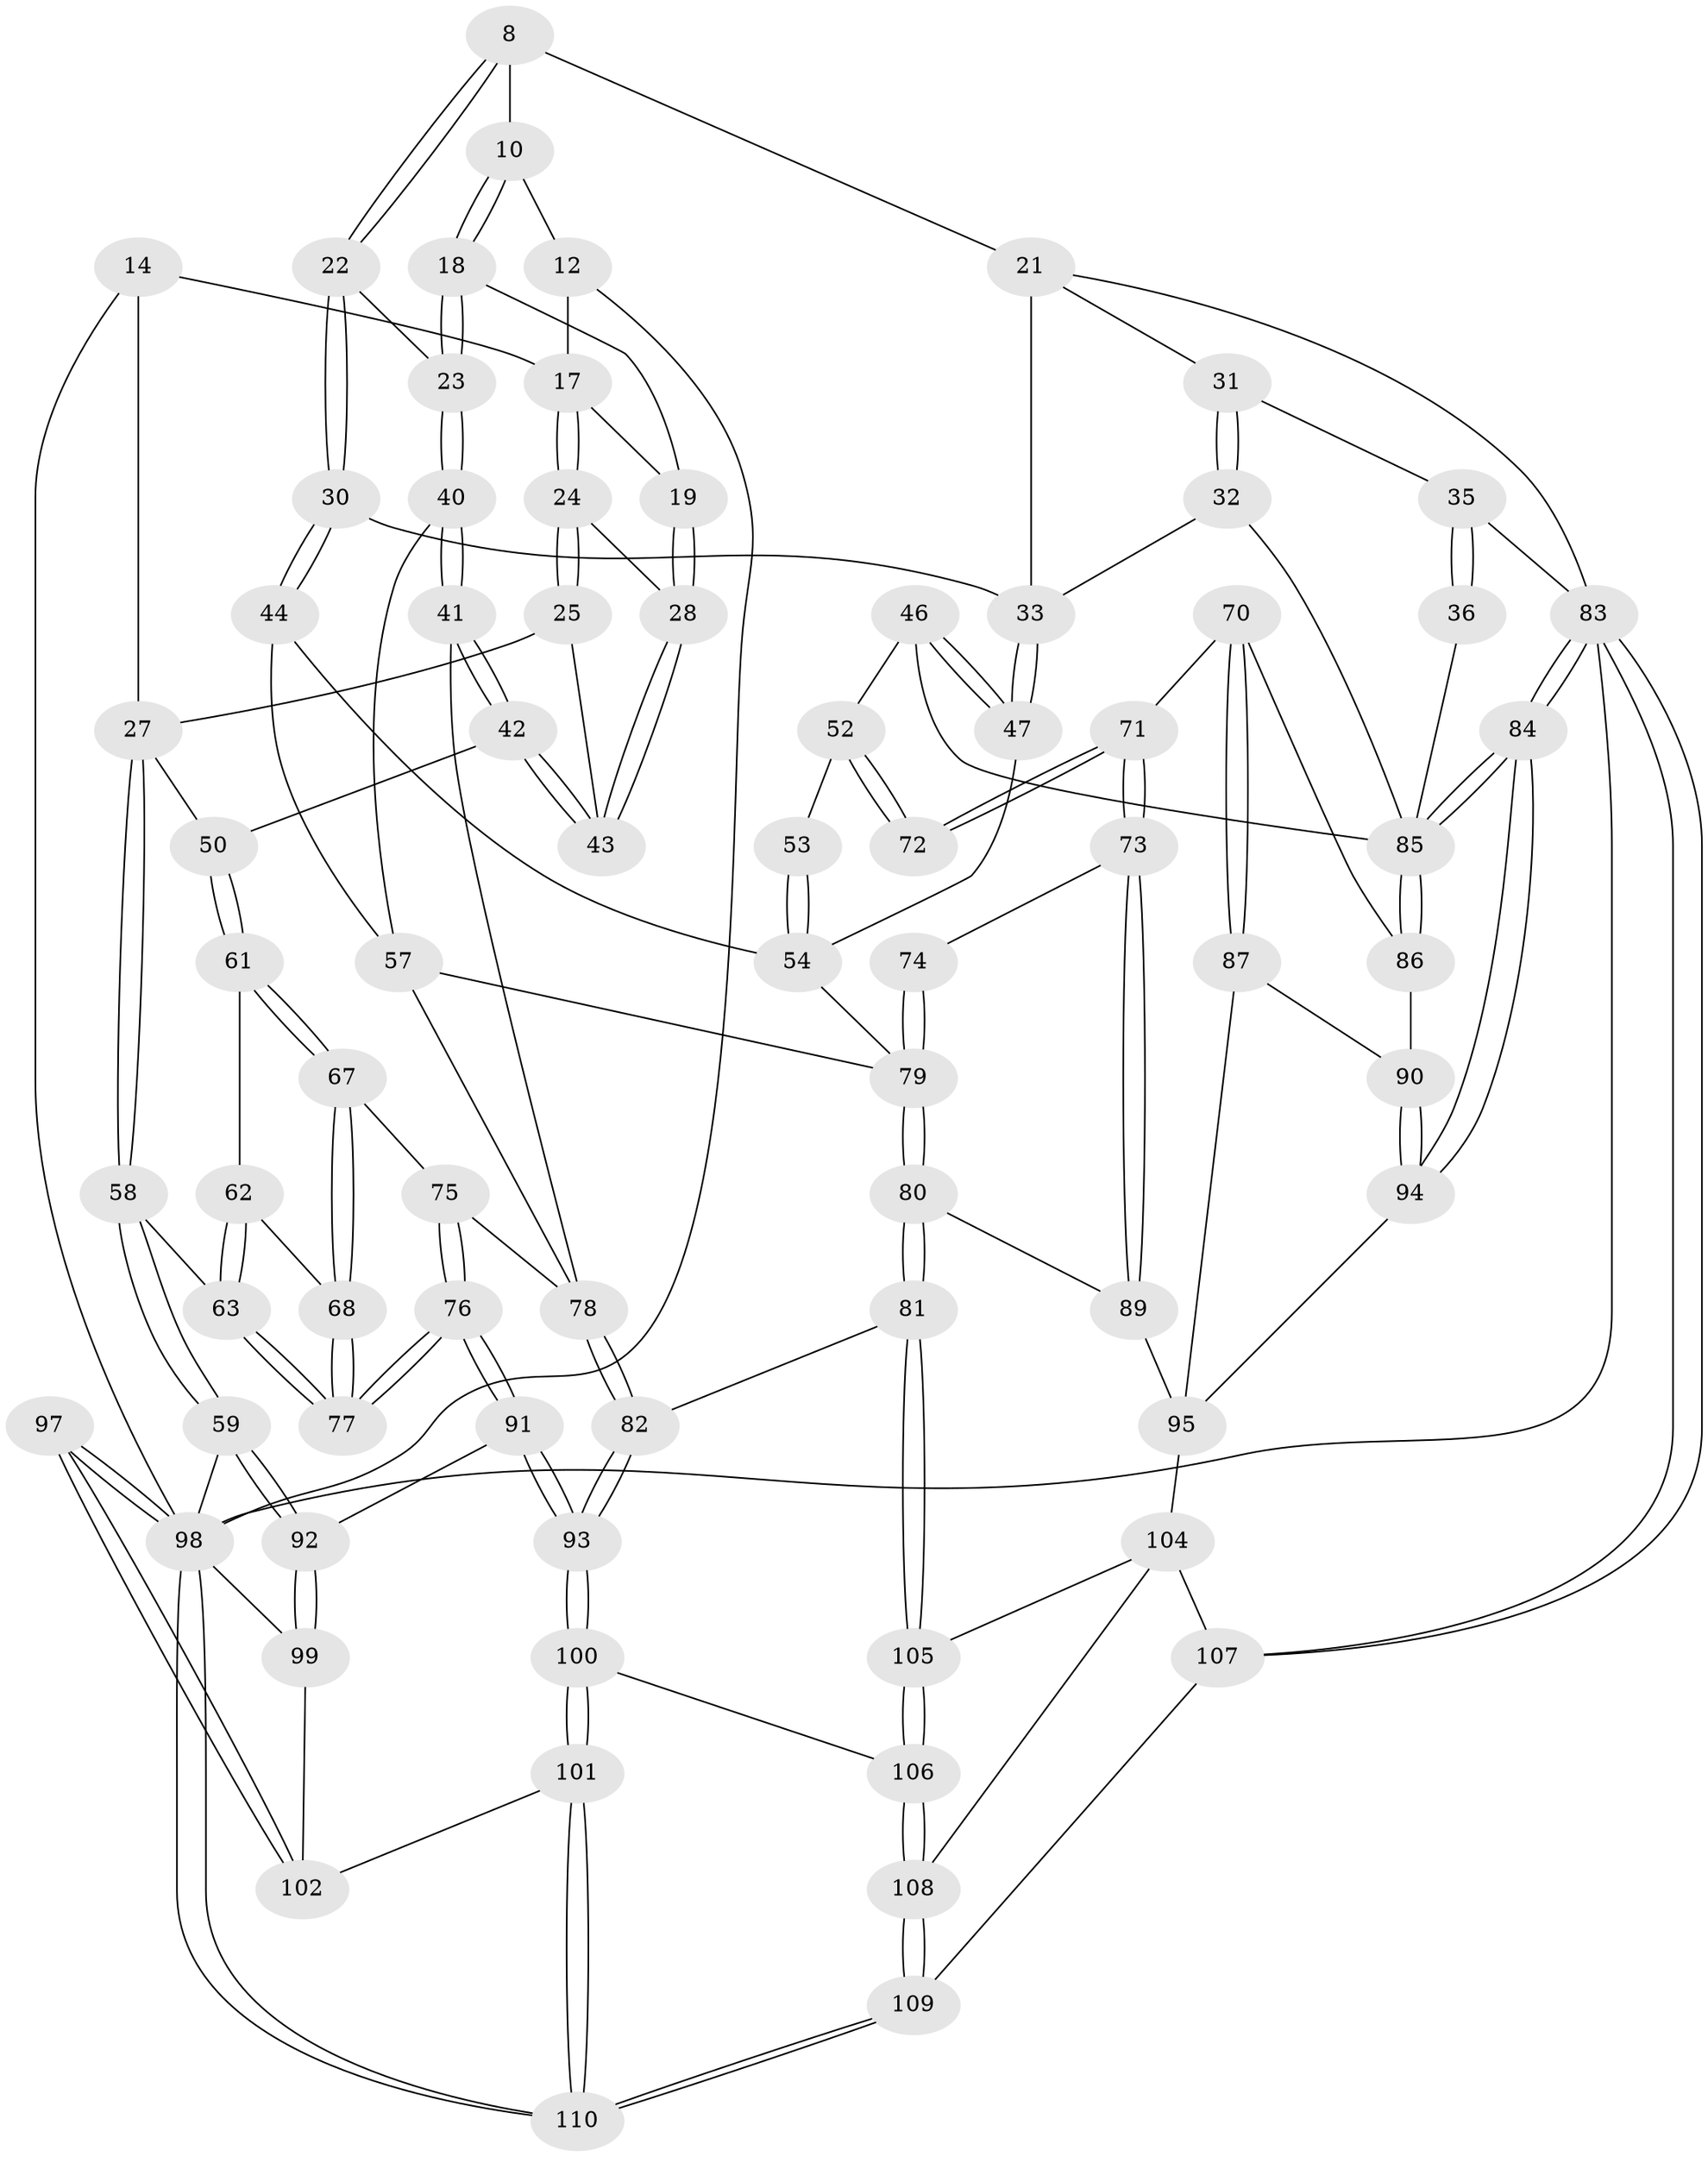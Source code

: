 // original degree distribution, {3: 0.01818181818181818, 6: 0.21818181818181817, 5: 0.5272727272727272, 4: 0.23636363636363636}
// Generated by graph-tools (version 1.1) at 2025/04/03/04/25 22:04:56]
// undirected, 77 vertices, 181 edges
graph export_dot {
graph [start="1"]
  node [color=gray90,style=filled];
  8 [pos="+0.5703216104257903+0.10235266795595813",super="+7"];
  10 [pos="+0.40954547642661315+0.10945141987675619",super="+9"];
  12 [pos="+0.28762085789229763+0",super="+5+6+11"];
  14 [pos="+0+0.146879220342678"];
  17 [pos="+0.20823495095762068+0.1474983097989932",super="+15+16"];
  18 [pos="+0.4101362317895439+0.1951258641719027"];
  19 [pos="+0.34354185304028056+0.20981776877949096"];
  21 [pos="+0.8380003175770613+0.10770688505873775",super="+20+2"];
  22 [pos="+0.5646234037589092+0.15560998416844216"];
  23 [pos="+0.501937331961495+0.2333603204821034"];
  24 [pos="+0.21185660789956703+0.1825406091286711"];
  25 [pos="+0.17959941246022104+0.2726276880131676"];
  27 [pos="+0.15377142021108542+0.3109191229731457",super="+26"];
  28 [pos="+0.34083382532051765+0.2132005662553913"];
  30 [pos="+0.7006116391923913+0.2646991691562138"];
  31 [pos="+0.9045272874332588+0.1596661276853122"];
  32 [pos="+0.9054963040568205+0.23207830226319126"];
  33 [pos="+0.7566041098806989+0.25711854491550035",super="+29"];
  35 [pos="+1+0",super="+34"];
  36 [pos="+1+0.27196086520133694"];
  40 [pos="+0.4972205586600219+0.3242985954966919"];
  41 [pos="+0.48334801172620145+0.33949243297574416"];
  42 [pos="+0.3499574402416451+0.33792655708691227"];
  43 [pos="+0.3348598815058446+0.24025462929116886"];
  44 [pos="+0.6635353063097266+0.3337024733889003"];
  46 [pos="+0.9509928279164918+0.38614138129303854"];
  47 [pos="+0.8254336193635559+0.33905459763453516"];
  50 [pos="+0.3216265535907506+0.36111434628296213"];
  52 [pos="+0.7696116945672964+0.4754242187041525",super="+51"];
  53 [pos="+0.750764840104704+0.47598623327205575"];
  54 [pos="+0.7250975933875741+0.4878860370647733",super="+49+48"];
  57 [pos="+0.6107257566833921+0.4908678771107007",super="+45"];
  58 [pos="+0.06234327582227186+0.5050760273234322"];
  59 [pos="+0.027488310131323346+0.5240625505589799"];
  61 [pos="+0.320993121262962+0.3704923389089269"];
  62 [pos="+0.2664497288966903+0.4571947772159377"];
  63 [pos="+0.15886411963023298+0.518009276433299"];
  67 [pos="+0.38558712796068206+0.4874585248638008"];
  68 [pos="+0.35683841675799227+0.5128208943897354"];
  70 [pos="+0.8738010428437594+0.5924254317812554"];
  71 [pos="+0.8623867232671729+0.5822968360716257"];
  72 [pos="+0.8623475653318258+0.5788168602572902"];
  73 [pos="+0.7863593441549126+0.6029102313084345"];
  74 [pos="+0.727907220098665+0.5322670832620465"];
  75 [pos="+0.45100428945555954+0.5836640754982829",super="+66"];
  76 [pos="+0.3226137290714946+0.6348808878408727"];
  77 [pos="+0.31255393106901946+0.6131121693109965"];
  78 [pos="+0.5324624381000169+0.6229573033254988",super="+65"];
  79 [pos="+0.6464821330375325+0.6729233803881504",super="+56+55"];
  80 [pos="+0.6365422680859061+0.7088672311388321"];
  81 [pos="+0.5986878504131835+0.7168436313119749"];
  82 [pos="+0.5556689668349148+0.6883986985808267"];
  83 [pos="+1+1",super="+3"];
  84 [pos="+1+1"];
  85 [pos="+1+0.7653370490625218",super="+37+39"];
  86 [pos="+1+0.68513837222716",super="+69"];
  87 [pos="+0.872040672427514+0.6799768362484122"];
  89 [pos="+0.7323224321955557+0.7303807365057798"];
  90 [pos="+0.8992297963681124+0.6951388319690444"];
  91 [pos="+0.323512832418399+0.661740705027237"];
  92 [pos="+0.1241780717786572+0.7093488978565319"];
  93 [pos="+0.35620778954263954+0.7363693617657849"];
  94 [pos="+0.8911678726464632+0.8035834589988394"];
  95 [pos="+0.7731025529837764+0.7914087966492126",super="+88"];
  97 [pos="+0+1"];
  98 [pos="+0+1",super="+4+96"];
  99 [pos="+0.12620120746840746+0.7435148408260638"];
  100 [pos="+0.3374484792517871+0.8150581018973211"];
  101 [pos="+0.285448237344658+0.8523147914591684"];
  102 [pos="+0.21146800943839344+0.8412848021281554"];
  104 [pos="+0.6077988337671582+0.867307177827561",super="+103"];
  105 [pos="+0.5821051533984528+0.7785140117858046"];
  106 [pos="+0.4465447868077078+0.8770782327500708"];
  107 [pos="+0.8042501900194269+1"];
  108 [pos="+0.4933355816255258+0.985093307117667"];
  109 [pos="+0.5025281261438419+1"];
  110 [pos="+0.3000122495846623+1"];
  8 -- 22;
  8 -- 22;
  8 -- 21 [weight=2];
  8 -- 10;
  10 -- 18;
  10 -- 18;
  10 -- 12 [weight=2];
  12 -- 98;
  12 -- 17 [weight=2];
  14 -- 27;
  14 -- 98;
  14 -- 17;
  17 -- 24;
  17 -- 24;
  17 -- 19;
  18 -- 19;
  18 -- 23;
  18 -- 23;
  19 -- 28;
  19 -- 28;
  21 -- 31;
  21 -- 33;
  21 -- 83;
  22 -- 23;
  22 -- 30;
  22 -- 30;
  23 -- 40;
  23 -- 40;
  24 -- 25;
  24 -- 25;
  24 -- 28;
  25 -- 43;
  25 -- 27;
  27 -- 58;
  27 -- 58;
  27 -- 50;
  28 -- 43;
  28 -- 43;
  30 -- 44;
  30 -- 44;
  30 -- 33;
  31 -- 32;
  31 -- 32;
  31 -- 35;
  32 -- 33;
  32 -- 85;
  33 -- 47;
  33 -- 47;
  35 -- 36 [weight=2];
  35 -- 36;
  35 -- 83;
  36 -- 85;
  40 -- 41;
  40 -- 41;
  40 -- 57;
  41 -- 42;
  41 -- 42;
  41 -- 78;
  42 -- 43;
  42 -- 43;
  42 -- 50;
  44 -- 54;
  44 -- 57;
  46 -- 47;
  46 -- 47;
  46 -- 52;
  46 -- 85;
  47 -- 54;
  50 -- 61;
  50 -- 61;
  52 -- 53;
  52 -- 72 [weight=2];
  52 -- 72;
  53 -- 54 [weight=2];
  53 -- 54;
  54 -- 79;
  57 -- 79;
  57 -- 78;
  58 -- 59;
  58 -- 59;
  58 -- 63;
  59 -- 92;
  59 -- 92;
  59 -- 98;
  61 -- 62;
  61 -- 67;
  61 -- 67;
  62 -- 63;
  62 -- 63;
  62 -- 68;
  63 -- 77;
  63 -- 77;
  67 -- 68;
  67 -- 68;
  67 -- 75;
  68 -- 77;
  68 -- 77;
  70 -- 71;
  70 -- 87;
  70 -- 87;
  70 -- 86;
  71 -- 72;
  71 -- 72;
  71 -- 73;
  71 -- 73;
  73 -- 74;
  73 -- 89;
  73 -- 89;
  74 -- 79 [weight=2];
  74 -- 79;
  75 -- 76;
  75 -- 76;
  75 -- 78 [weight=2];
  76 -- 77;
  76 -- 77;
  76 -- 91;
  76 -- 91;
  78 -- 82;
  78 -- 82;
  79 -- 80;
  79 -- 80;
  80 -- 81;
  80 -- 81;
  80 -- 89;
  81 -- 82;
  81 -- 105;
  81 -- 105;
  82 -- 93;
  82 -- 93;
  83 -- 84;
  83 -- 84;
  83 -- 107;
  83 -- 107;
  83 -- 98 [weight=2];
  84 -- 85;
  84 -- 85;
  84 -- 94;
  84 -- 94;
  85 -- 86 [weight=2];
  85 -- 86;
  86 -- 90;
  87 -- 90;
  87 -- 95;
  89 -- 95;
  90 -- 94;
  90 -- 94;
  91 -- 92;
  91 -- 93;
  91 -- 93;
  92 -- 99;
  92 -- 99;
  93 -- 100;
  93 -- 100;
  94 -- 95;
  95 -- 104;
  97 -- 98 [weight=2];
  97 -- 98;
  97 -- 102;
  97 -- 102;
  98 -- 110;
  98 -- 110;
  98 -- 99;
  99 -- 102;
  100 -- 101;
  100 -- 101;
  100 -- 106;
  101 -- 102;
  101 -- 110;
  101 -- 110;
  104 -- 105;
  104 -- 108;
  104 -- 107;
  105 -- 106;
  105 -- 106;
  106 -- 108;
  106 -- 108;
  107 -- 109;
  108 -- 109;
  108 -- 109;
  109 -- 110;
  109 -- 110;
}
